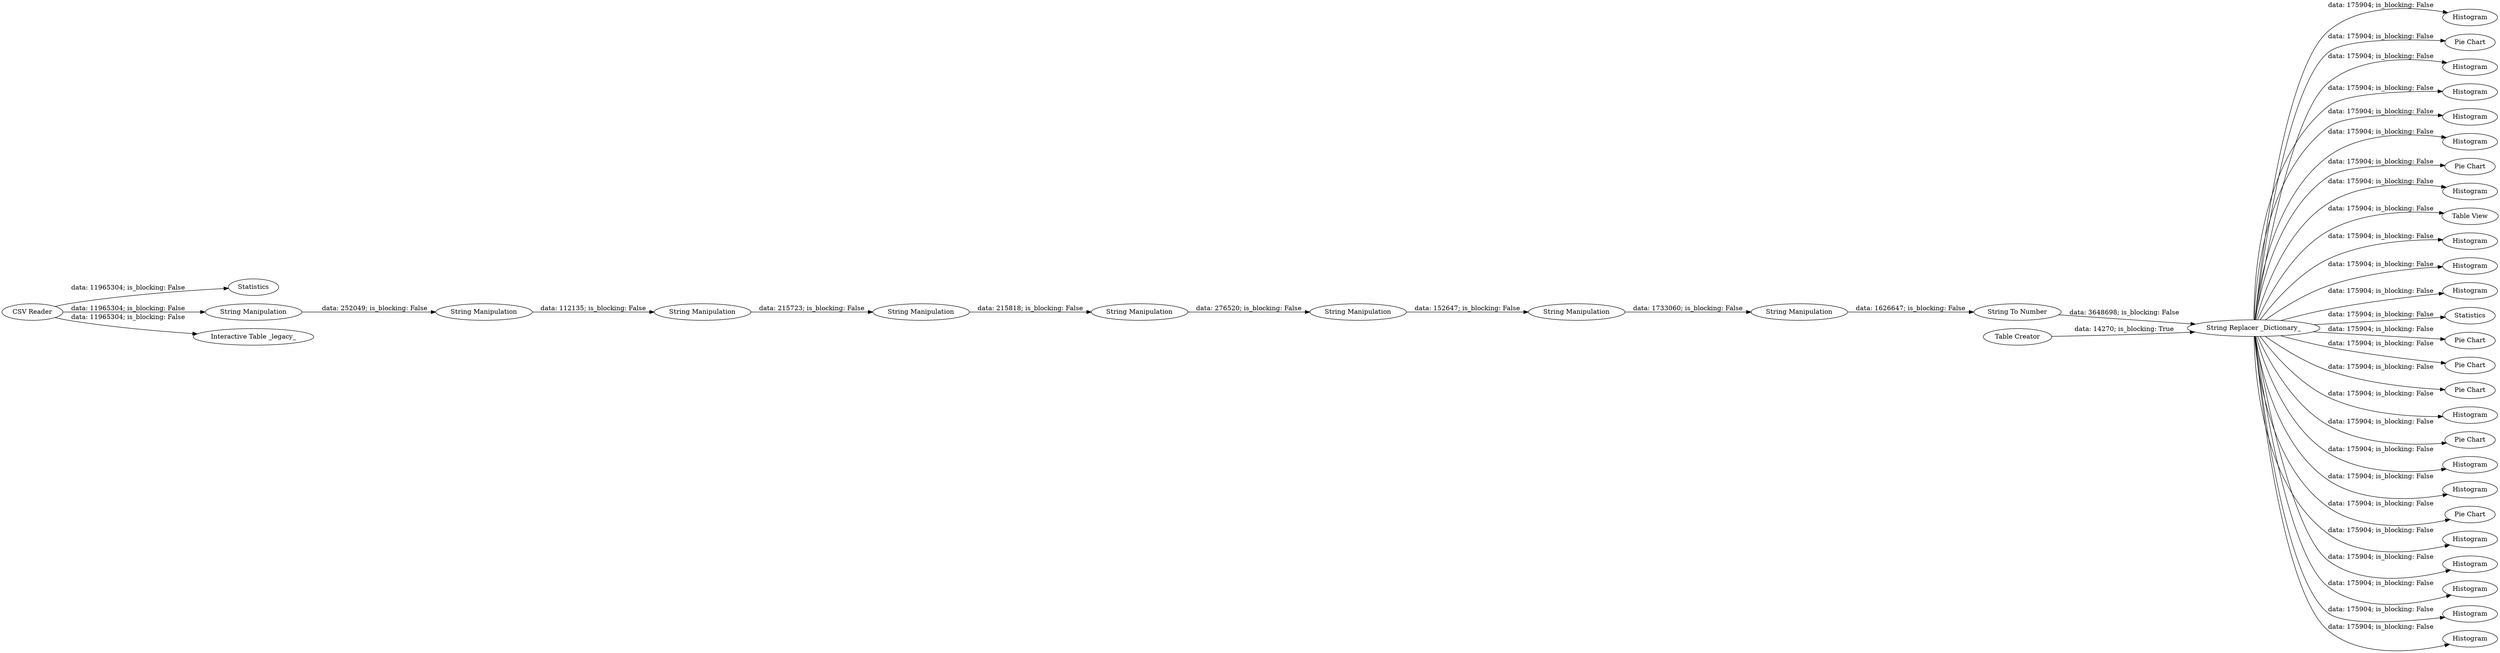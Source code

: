 digraph {
	"9127188386747157873_42" [label=Histogram]
	"9127188386747157873_14" [label="Pie Chart"]
	"9127188386747157873_41" [label=Histogram]
	"9127188386747157873_13" [label=Histogram]
	"9127188386747157873_30" [label="String Manipulation"]
	"9127188386747157873_22" [label=Histogram]
	"9127188386747157873_5" [label="String Replacer _Dictionary_"]
	"9127188386747157873_15" [label=Histogram]
	"9127188386747157873_43" [label="String Manipulation"]
	"9127188386747157873_40" [label="Pie Chart"]
	"9127188386747157873_27" [label=Histogram]
	"9127188386747157873_37" [label="Table View"]
	"9127188386747157873_35" [label=Histogram]
	"9127188386747157873_8" [label=Histogram]
	"9127188386747157873_20" [label=Histogram]
	"9127188386747157873_38" [label=Statistics]
	"9127188386747157873_3" [label=Statistics]
	"9127188386747157873_7" [label="String Manipulation"]
	"9127188386747157873_23" [label="Pie Chart"]
	"9127188386747157873_26" [label="Pie Chart"]
	"9127188386747157873_39" [label="Pie Chart"]
	"9127188386747157873_4" [label="String To Number"]
	"9127188386747157873_10" [label="String Manipulation"]
	"9127188386747157873_16" [label=Histogram]
	"9127188386747157873_19" [label="Pie Chart"]
	"9127188386747157873_24" [label=Histogram]
	"9127188386747157873_11" [label="String Manipulation"]
	"9127188386747157873_9" [label="String Manipulation"]
	"9127188386747157873_36" [label=Histogram]
	"9127188386747157873_28" [label="Pie Chart"]
	"9127188386747157873_2" [label="Interactive Table _legacy_"]
	"9127188386747157873_18" [label=Histogram]
	"9127188386747157873_31" [label="String Manipulation"]
	"9127188386747157873_6" [label="Table Creator"]
	"9127188386747157873_1" [label="CSV Reader"]
	"9127188386747157873_12" [label=Histogram]
	"9127188386747157873_21" [label=Histogram]
	"9127188386747157873_17" [label=Histogram]
	"9127188386747157873_45" [label="String Manipulation"]
	"9127188386747157873_25" [label=Histogram]
	"9127188386747157873_5" -> "9127188386747157873_19" [label="data: 175904; is_blocking: False"]
	"9127188386747157873_5" -> "9127188386747157873_16" [label="data: 175904; is_blocking: False"]
	"9127188386747157873_5" -> "9127188386747157873_41" [label="data: 175904; is_blocking: False"]
	"9127188386747157873_9" -> "9127188386747157873_10" [label="data: 112135; is_blocking: False"]
	"9127188386747157873_5" -> "9127188386747157873_17" [label="data: 175904; is_blocking: False"]
	"9127188386747157873_43" -> "9127188386747157873_45" [label="data: 1733060; is_blocking: False"]
	"9127188386747157873_5" -> "9127188386747157873_25" [label="data: 175904; is_blocking: False"]
	"9127188386747157873_5" -> "9127188386747157873_18" [label="data: 175904; is_blocking: False"]
	"9127188386747157873_7" -> "9127188386747157873_9" [label="data: 252049; is_blocking: False"]
	"9127188386747157873_5" -> "9127188386747157873_24" [label="data: 175904; is_blocking: False"]
	"9127188386747157873_5" -> "9127188386747157873_14" [label="data: 175904; is_blocking: False"]
	"9127188386747157873_5" -> "9127188386747157873_40" [label="data: 175904; is_blocking: False"]
	"9127188386747157873_6" -> "9127188386747157873_5" [label="data: 14270; is_blocking: True"]
	"9127188386747157873_30" -> "9127188386747157873_31" [label="data: 276520; is_blocking: False"]
	"9127188386747157873_5" -> "9127188386747157873_39" [label="data: 175904; is_blocking: False"]
	"9127188386747157873_1" -> "9127188386747157873_7" [label="data: 11965304; is_blocking: False"]
	"9127188386747157873_5" -> "9127188386747157873_37" [label="data: 175904; is_blocking: False"]
	"9127188386747157873_5" -> "9127188386747157873_38" [label="data: 175904; is_blocking: False"]
	"9127188386747157873_4" -> "9127188386747157873_5" [label="data: 3648698; is_blocking: False"]
	"9127188386747157873_5" -> "9127188386747157873_13" [label="data: 175904; is_blocking: False"]
	"9127188386747157873_11" -> "9127188386747157873_30" [label="data: 215818; is_blocking: False"]
	"9127188386747157873_5" -> "9127188386747157873_20" [label="data: 175904; is_blocking: False"]
	"9127188386747157873_10" -> "9127188386747157873_11" [label="data: 215723; is_blocking: False"]
	"9127188386747157873_5" -> "9127188386747157873_15" [label="data: 175904; is_blocking: False"]
	"9127188386747157873_5" -> "9127188386747157873_36" [label="data: 175904; is_blocking: False"]
	"9127188386747157873_5" -> "9127188386747157873_27" [label="data: 175904; is_blocking: False"]
	"9127188386747157873_5" -> "9127188386747157873_12" [label="data: 175904; is_blocking: False"]
	"9127188386747157873_5" -> "9127188386747157873_35" [label="data: 175904; is_blocking: False"]
	"9127188386747157873_1" -> "9127188386747157873_2" [label="data: 11965304; is_blocking: False"]
	"9127188386747157873_5" -> "9127188386747157873_22" [label="data: 175904; is_blocking: False"]
	"9127188386747157873_5" -> "9127188386747157873_8" [label="data: 175904; is_blocking: False"]
	"9127188386747157873_5" -> "9127188386747157873_26" [label="data: 175904; is_blocking: False"]
	"9127188386747157873_45" -> "9127188386747157873_4" [label="data: 1626647; is_blocking: False"]
	"9127188386747157873_5" -> "9127188386747157873_28" [label="data: 175904; is_blocking: False"]
	"9127188386747157873_5" -> "9127188386747157873_21" [label="data: 175904; is_blocking: False"]
	"9127188386747157873_1" -> "9127188386747157873_3" [label="data: 11965304; is_blocking: False"]
	"9127188386747157873_5" -> "9127188386747157873_23" [label="data: 175904; is_blocking: False"]
	"9127188386747157873_5" -> "9127188386747157873_42" [label="data: 175904; is_blocking: False"]
	"9127188386747157873_31" -> "9127188386747157873_43" [label="data: 152647; is_blocking: False"]
	rankdir=LR
}
